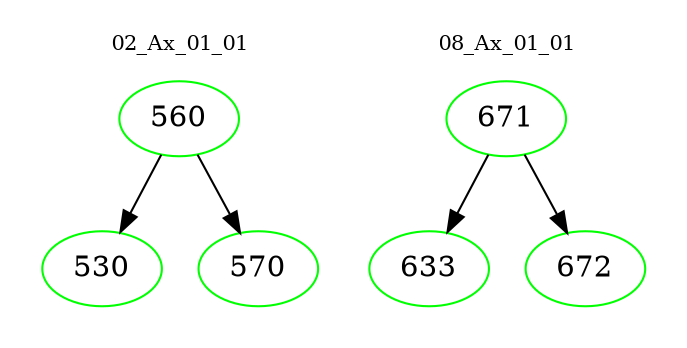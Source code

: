 digraph{
subgraph cluster_0 {
color = white
label = "02_Ax_01_01";
fontsize=10;
T0_560 [label="560", color="green"]
T0_560 -> T0_530 [color="black"]
T0_530 [label="530", color="green"]
T0_560 -> T0_570 [color="black"]
T0_570 [label="570", color="green"]
}
subgraph cluster_1 {
color = white
label = "08_Ax_01_01";
fontsize=10;
T1_671 [label="671", color="green"]
T1_671 -> T1_633 [color="black"]
T1_633 [label="633", color="green"]
T1_671 -> T1_672 [color="black"]
T1_672 [label="672", color="green"]
}
}
